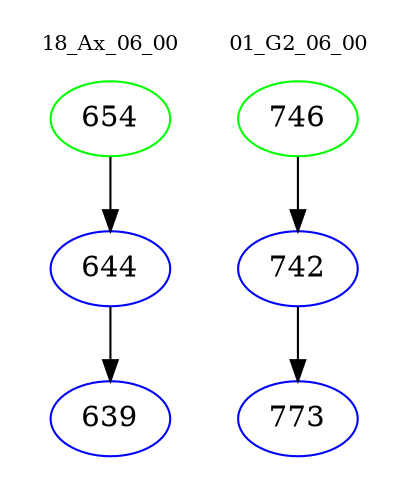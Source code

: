 digraph{
subgraph cluster_0 {
color = white
label = "18_Ax_06_00";
fontsize=10;
T0_654 [label="654", color="green"]
T0_654 -> T0_644 [color="black"]
T0_644 [label="644", color="blue"]
T0_644 -> T0_639 [color="black"]
T0_639 [label="639", color="blue"]
}
subgraph cluster_1 {
color = white
label = "01_G2_06_00";
fontsize=10;
T1_746 [label="746", color="green"]
T1_746 -> T1_742 [color="black"]
T1_742 [label="742", color="blue"]
T1_742 -> T1_773 [color="black"]
T1_773 [label="773", color="blue"]
}
}
